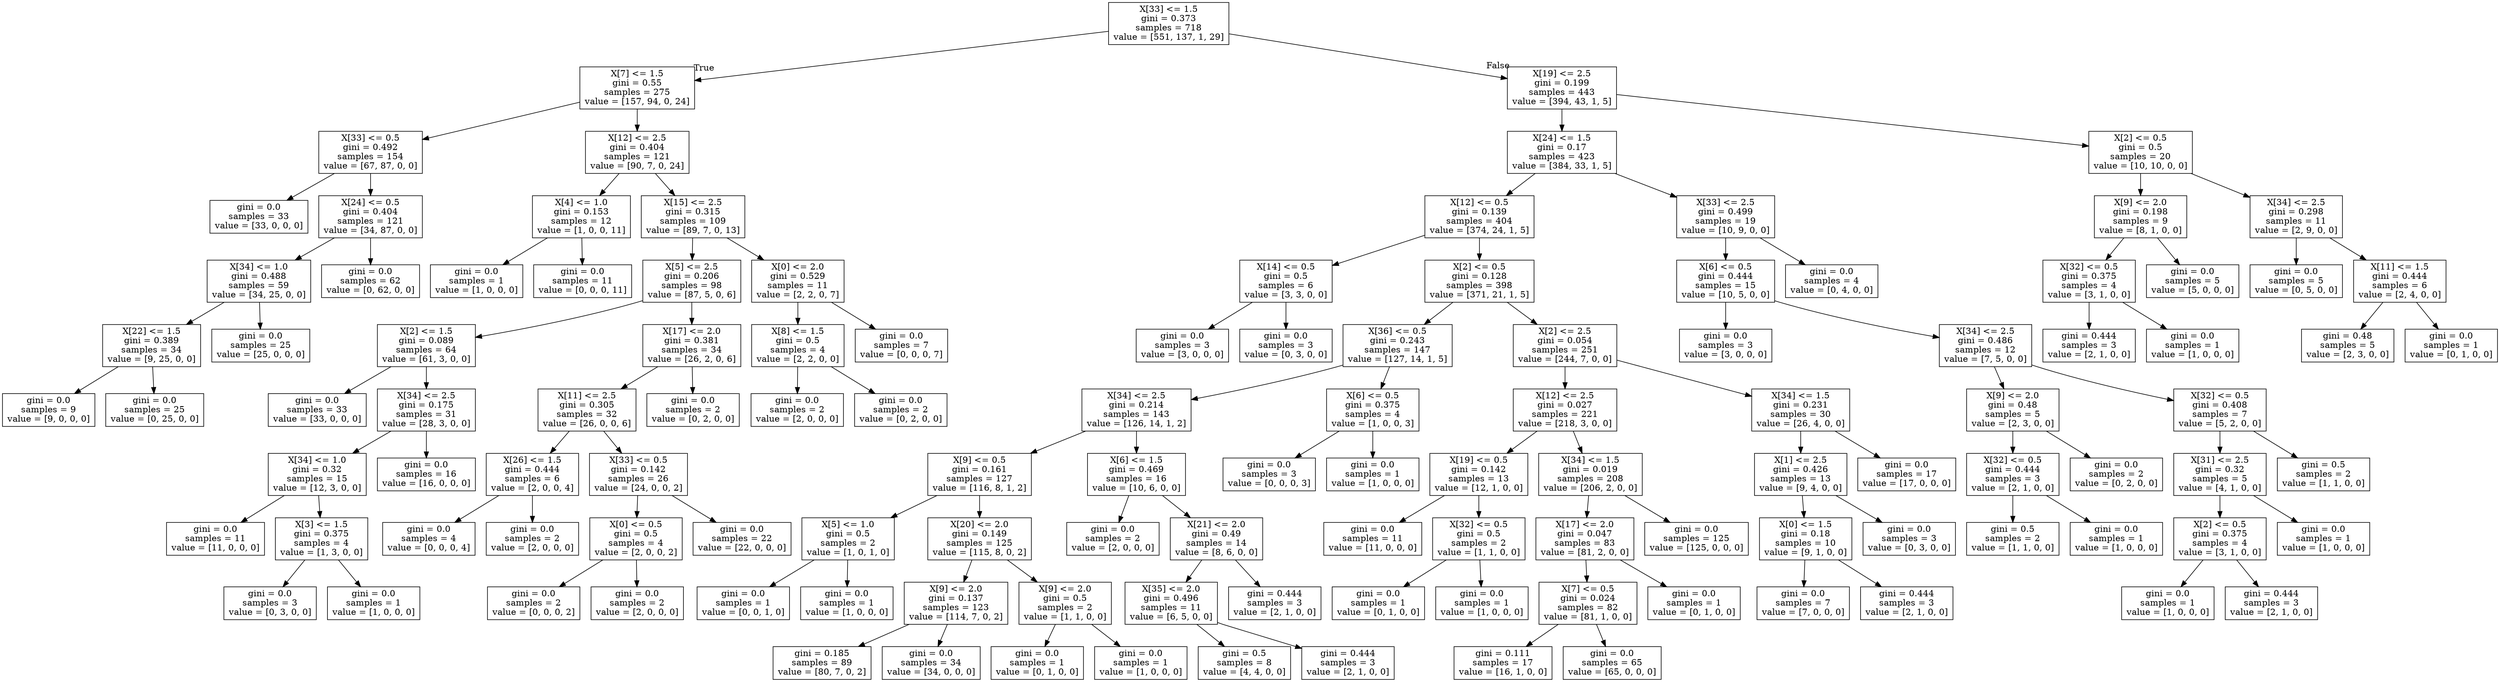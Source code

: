 digraph Tree {
node [shape=box] ;
0 [label="X[33] <= 1.5\ngini = 0.373\nsamples = 718\nvalue = [551, 137, 1, 29]"] ;
1 [label="X[7] <= 1.5\ngini = 0.55\nsamples = 275\nvalue = [157, 94, 0, 24]"] ;
0 -> 1 [labeldistance=2.5, labelangle=45, headlabel="True"] ;
2 [label="X[33] <= 0.5\ngini = 0.492\nsamples = 154\nvalue = [67, 87, 0, 0]"] ;
1 -> 2 ;
3 [label="gini = 0.0\nsamples = 33\nvalue = [33, 0, 0, 0]"] ;
2 -> 3 ;
4 [label="X[24] <= 0.5\ngini = 0.404\nsamples = 121\nvalue = [34, 87, 0, 0]"] ;
2 -> 4 ;
5 [label="X[34] <= 1.0\ngini = 0.488\nsamples = 59\nvalue = [34, 25, 0, 0]"] ;
4 -> 5 ;
6 [label="X[22] <= 1.5\ngini = 0.389\nsamples = 34\nvalue = [9, 25, 0, 0]"] ;
5 -> 6 ;
7 [label="gini = 0.0\nsamples = 9\nvalue = [9, 0, 0, 0]"] ;
6 -> 7 ;
8 [label="gini = 0.0\nsamples = 25\nvalue = [0, 25, 0, 0]"] ;
6 -> 8 ;
9 [label="gini = 0.0\nsamples = 25\nvalue = [25, 0, 0, 0]"] ;
5 -> 9 ;
10 [label="gini = 0.0\nsamples = 62\nvalue = [0, 62, 0, 0]"] ;
4 -> 10 ;
11 [label="X[12] <= 2.5\ngini = 0.404\nsamples = 121\nvalue = [90, 7, 0, 24]"] ;
1 -> 11 ;
12 [label="X[4] <= 1.0\ngini = 0.153\nsamples = 12\nvalue = [1, 0, 0, 11]"] ;
11 -> 12 ;
13 [label="gini = 0.0\nsamples = 1\nvalue = [1, 0, 0, 0]"] ;
12 -> 13 ;
14 [label="gini = 0.0\nsamples = 11\nvalue = [0, 0, 0, 11]"] ;
12 -> 14 ;
15 [label="X[15] <= 2.5\ngini = 0.315\nsamples = 109\nvalue = [89, 7, 0, 13]"] ;
11 -> 15 ;
16 [label="X[5] <= 2.5\ngini = 0.206\nsamples = 98\nvalue = [87, 5, 0, 6]"] ;
15 -> 16 ;
17 [label="X[2] <= 1.5\ngini = 0.089\nsamples = 64\nvalue = [61, 3, 0, 0]"] ;
16 -> 17 ;
18 [label="gini = 0.0\nsamples = 33\nvalue = [33, 0, 0, 0]"] ;
17 -> 18 ;
19 [label="X[34] <= 2.5\ngini = 0.175\nsamples = 31\nvalue = [28, 3, 0, 0]"] ;
17 -> 19 ;
20 [label="X[34] <= 1.0\ngini = 0.32\nsamples = 15\nvalue = [12, 3, 0, 0]"] ;
19 -> 20 ;
21 [label="gini = 0.0\nsamples = 11\nvalue = [11, 0, 0, 0]"] ;
20 -> 21 ;
22 [label="X[3] <= 1.5\ngini = 0.375\nsamples = 4\nvalue = [1, 3, 0, 0]"] ;
20 -> 22 ;
23 [label="gini = 0.0\nsamples = 3\nvalue = [0, 3, 0, 0]"] ;
22 -> 23 ;
24 [label="gini = 0.0\nsamples = 1\nvalue = [1, 0, 0, 0]"] ;
22 -> 24 ;
25 [label="gini = 0.0\nsamples = 16\nvalue = [16, 0, 0, 0]"] ;
19 -> 25 ;
26 [label="X[17] <= 2.0\ngini = 0.381\nsamples = 34\nvalue = [26, 2, 0, 6]"] ;
16 -> 26 ;
27 [label="X[11] <= 2.5\ngini = 0.305\nsamples = 32\nvalue = [26, 0, 0, 6]"] ;
26 -> 27 ;
28 [label="X[26] <= 1.5\ngini = 0.444\nsamples = 6\nvalue = [2, 0, 0, 4]"] ;
27 -> 28 ;
29 [label="gini = 0.0\nsamples = 4\nvalue = [0, 0, 0, 4]"] ;
28 -> 29 ;
30 [label="gini = 0.0\nsamples = 2\nvalue = [2, 0, 0, 0]"] ;
28 -> 30 ;
31 [label="X[33] <= 0.5\ngini = 0.142\nsamples = 26\nvalue = [24, 0, 0, 2]"] ;
27 -> 31 ;
32 [label="X[0] <= 0.5\ngini = 0.5\nsamples = 4\nvalue = [2, 0, 0, 2]"] ;
31 -> 32 ;
33 [label="gini = 0.0\nsamples = 2\nvalue = [0, 0, 0, 2]"] ;
32 -> 33 ;
34 [label="gini = 0.0\nsamples = 2\nvalue = [2, 0, 0, 0]"] ;
32 -> 34 ;
35 [label="gini = 0.0\nsamples = 22\nvalue = [22, 0, 0, 0]"] ;
31 -> 35 ;
36 [label="gini = 0.0\nsamples = 2\nvalue = [0, 2, 0, 0]"] ;
26 -> 36 ;
37 [label="X[0] <= 2.0\ngini = 0.529\nsamples = 11\nvalue = [2, 2, 0, 7]"] ;
15 -> 37 ;
38 [label="X[8] <= 1.5\ngini = 0.5\nsamples = 4\nvalue = [2, 2, 0, 0]"] ;
37 -> 38 ;
39 [label="gini = 0.0\nsamples = 2\nvalue = [2, 0, 0, 0]"] ;
38 -> 39 ;
40 [label="gini = 0.0\nsamples = 2\nvalue = [0, 2, 0, 0]"] ;
38 -> 40 ;
41 [label="gini = 0.0\nsamples = 7\nvalue = [0, 0, 0, 7]"] ;
37 -> 41 ;
42 [label="X[19] <= 2.5\ngini = 0.199\nsamples = 443\nvalue = [394, 43, 1, 5]"] ;
0 -> 42 [labeldistance=2.5, labelangle=-45, headlabel="False"] ;
43 [label="X[24] <= 1.5\ngini = 0.17\nsamples = 423\nvalue = [384, 33, 1, 5]"] ;
42 -> 43 ;
44 [label="X[12] <= 0.5\ngini = 0.139\nsamples = 404\nvalue = [374, 24, 1, 5]"] ;
43 -> 44 ;
45 [label="X[14] <= 0.5\ngini = 0.5\nsamples = 6\nvalue = [3, 3, 0, 0]"] ;
44 -> 45 ;
46 [label="gini = 0.0\nsamples = 3\nvalue = [3, 0, 0, 0]"] ;
45 -> 46 ;
47 [label="gini = 0.0\nsamples = 3\nvalue = [0, 3, 0, 0]"] ;
45 -> 47 ;
48 [label="X[2] <= 0.5\ngini = 0.128\nsamples = 398\nvalue = [371, 21, 1, 5]"] ;
44 -> 48 ;
49 [label="X[36] <= 0.5\ngini = 0.243\nsamples = 147\nvalue = [127, 14, 1, 5]"] ;
48 -> 49 ;
50 [label="X[34] <= 2.5\ngini = 0.214\nsamples = 143\nvalue = [126, 14, 1, 2]"] ;
49 -> 50 ;
51 [label="X[9] <= 0.5\ngini = 0.161\nsamples = 127\nvalue = [116, 8, 1, 2]"] ;
50 -> 51 ;
52 [label="X[5] <= 1.0\ngini = 0.5\nsamples = 2\nvalue = [1, 0, 1, 0]"] ;
51 -> 52 ;
53 [label="gini = 0.0\nsamples = 1\nvalue = [0, 0, 1, 0]"] ;
52 -> 53 ;
54 [label="gini = 0.0\nsamples = 1\nvalue = [1, 0, 0, 0]"] ;
52 -> 54 ;
55 [label="X[20] <= 2.0\ngini = 0.149\nsamples = 125\nvalue = [115, 8, 0, 2]"] ;
51 -> 55 ;
56 [label="X[9] <= 2.0\ngini = 0.137\nsamples = 123\nvalue = [114, 7, 0, 2]"] ;
55 -> 56 ;
57 [label="gini = 0.185\nsamples = 89\nvalue = [80, 7, 0, 2]"] ;
56 -> 57 ;
58 [label="gini = 0.0\nsamples = 34\nvalue = [34, 0, 0, 0]"] ;
56 -> 58 ;
59 [label="X[9] <= 2.0\ngini = 0.5\nsamples = 2\nvalue = [1, 1, 0, 0]"] ;
55 -> 59 ;
60 [label="gini = 0.0\nsamples = 1\nvalue = [0, 1, 0, 0]"] ;
59 -> 60 ;
61 [label="gini = 0.0\nsamples = 1\nvalue = [1, 0, 0, 0]"] ;
59 -> 61 ;
62 [label="X[6] <= 1.5\ngini = 0.469\nsamples = 16\nvalue = [10, 6, 0, 0]"] ;
50 -> 62 ;
63 [label="gini = 0.0\nsamples = 2\nvalue = [2, 0, 0, 0]"] ;
62 -> 63 ;
64 [label="X[21] <= 2.0\ngini = 0.49\nsamples = 14\nvalue = [8, 6, 0, 0]"] ;
62 -> 64 ;
65 [label="X[35] <= 2.0\ngini = 0.496\nsamples = 11\nvalue = [6, 5, 0, 0]"] ;
64 -> 65 ;
66 [label="gini = 0.5\nsamples = 8\nvalue = [4, 4, 0, 0]"] ;
65 -> 66 ;
67 [label="gini = 0.444\nsamples = 3\nvalue = [2, 1, 0, 0]"] ;
65 -> 67 ;
68 [label="gini = 0.444\nsamples = 3\nvalue = [2, 1, 0, 0]"] ;
64 -> 68 ;
69 [label="X[6] <= 0.5\ngini = 0.375\nsamples = 4\nvalue = [1, 0, 0, 3]"] ;
49 -> 69 ;
70 [label="gini = 0.0\nsamples = 3\nvalue = [0, 0, 0, 3]"] ;
69 -> 70 ;
71 [label="gini = 0.0\nsamples = 1\nvalue = [1, 0, 0, 0]"] ;
69 -> 71 ;
72 [label="X[2] <= 2.5\ngini = 0.054\nsamples = 251\nvalue = [244, 7, 0, 0]"] ;
48 -> 72 ;
73 [label="X[12] <= 2.5\ngini = 0.027\nsamples = 221\nvalue = [218, 3, 0, 0]"] ;
72 -> 73 ;
74 [label="X[19] <= 0.5\ngini = 0.142\nsamples = 13\nvalue = [12, 1, 0, 0]"] ;
73 -> 74 ;
75 [label="gini = 0.0\nsamples = 11\nvalue = [11, 0, 0, 0]"] ;
74 -> 75 ;
76 [label="X[32] <= 0.5\ngini = 0.5\nsamples = 2\nvalue = [1, 1, 0, 0]"] ;
74 -> 76 ;
77 [label="gini = 0.0\nsamples = 1\nvalue = [0, 1, 0, 0]"] ;
76 -> 77 ;
78 [label="gini = 0.0\nsamples = 1\nvalue = [1, 0, 0, 0]"] ;
76 -> 78 ;
79 [label="X[34] <= 1.5\ngini = 0.019\nsamples = 208\nvalue = [206, 2, 0, 0]"] ;
73 -> 79 ;
80 [label="X[17] <= 2.0\ngini = 0.047\nsamples = 83\nvalue = [81, 2, 0, 0]"] ;
79 -> 80 ;
81 [label="X[7] <= 0.5\ngini = 0.024\nsamples = 82\nvalue = [81, 1, 0, 0]"] ;
80 -> 81 ;
82 [label="gini = 0.111\nsamples = 17\nvalue = [16, 1, 0, 0]"] ;
81 -> 82 ;
83 [label="gini = 0.0\nsamples = 65\nvalue = [65, 0, 0, 0]"] ;
81 -> 83 ;
84 [label="gini = 0.0\nsamples = 1\nvalue = [0, 1, 0, 0]"] ;
80 -> 84 ;
85 [label="gini = 0.0\nsamples = 125\nvalue = [125, 0, 0, 0]"] ;
79 -> 85 ;
86 [label="X[34] <= 1.5\ngini = 0.231\nsamples = 30\nvalue = [26, 4, 0, 0]"] ;
72 -> 86 ;
87 [label="X[1] <= 2.5\ngini = 0.426\nsamples = 13\nvalue = [9, 4, 0, 0]"] ;
86 -> 87 ;
88 [label="X[0] <= 1.5\ngini = 0.18\nsamples = 10\nvalue = [9, 1, 0, 0]"] ;
87 -> 88 ;
89 [label="gini = 0.0\nsamples = 7\nvalue = [7, 0, 0, 0]"] ;
88 -> 89 ;
90 [label="gini = 0.444\nsamples = 3\nvalue = [2, 1, 0, 0]"] ;
88 -> 90 ;
91 [label="gini = 0.0\nsamples = 3\nvalue = [0, 3, 0, 0]"] ;
87 -> 91 ;
92 [label="gini = 0.0\nsamples = 17\nvalue = [17, 0, 0, 0]"] ;
86 -> 92 ;
93 [label="X[33] <= 2.5\ngini = 0.499\nsamples = 19\nvalue = [10, 9, 0, 0]"] ;
43 -> 93 ;
94 [label="X[6] <= 0.5\ngini = 0.444\nsamples = 15\nvalue = [10, 5, 0, 0]"] ;
93 -> 94 ;
95 [label="gini = 0.0\nsamples = 3\nvalue = [3, 0, 0, 0]"] ;
94 -> 95 ;
96 [label="X[34] <= 2.5\ngini = 0.486\nsamples = 12\nvalue = [7, 5, 0, 0]"] ;
94 -> 96 ;
97 [label="X[9] <= 2.0\ngini = 0.48\nsamples = 5\nvalue = [2, 3, 0, 0]"] ;
96 -> 97 ;
98 [label="X[32] <= 0.5\ngini = 0.444\nsamples = 3\nvalue = [2, 1, 0, 0]"] ;
97 -> 98 ;
99 [label="gini = 0.5\nsamples = 2\nvalue = [1, 1, 0, 0]"] ;
98 -> 99 ;
100 [label="gini = 0.0\nsamples = 1\nvalue = [1, 0, 0, 0]"] ;
98 -> 100 ;
101 [label="gini = 0.0\nsamples = 2\nvalue = [0, 2, 0, 0]"] ;
97 -> 101 ;
102 [label="X[32] <= 0.5\ngini = 0.408\nsamples = 7\nvalue = [5, 2, 0, 0]"] ;
96 -> 102 ;
103 [label="X[31] <= 2.5\ngini = 0.32\nsamples = 5\nvalue = [4, 1, 0, 0]"] ;
102 -> 103 ;
104 [label="X[2] <= 0.5\ngini = 0.375\nsamples = 4\nvalue = [3, 1, 0, 0]"] ;
103 -> 104 ;
105 [label="gini = 0.0\nsamples = 1\nvalue = [1, 0, 0, 0]"] ;
104 -> 105 ;
106 [label="gini = 0.444\nsamples = 3\nvalue = [2, 1, 0, 0]"] ;
104 -> 106 ;
107 [label="gini = 0.0\nsamples = 1\nvalue = [1, 0, 0, 0]"] ;
103 -> 107 ;
108 [label="gini = 0.5\nsamples = 2\nvalue = [1, 1, 0, 0]"] ;
102 -> 108 ;
109 [label="gini = 0.0\nsamples = 4\nvalue = [0, 4, 0, 0]"] ;
93 -> 109 ;
110 [label="X[2] <= 0.5\ngini = 0.5\nsamples = 20\nvalue = [10, 10, 0, 0]"] ;
42 -> 110 ;
111 [label="X[9] <= 2.0\ngini = 0.198\nsamples = 9\nvalue = [8, 1, 0, 0]"] ;
110 -> 111 ;
112 [label="X[32] <= 0.5\ngini = 0.375\nsamples = 4\nvalue = [3, 1, 0, 0]"] ;
111 -> 112 ;
113 [label="gini = 0.444\nsamples = 3\nvalue = [2, 1, 0, 0]"] ;
112 -> 113 ;
114 [label="gini = 0.0\nsamples = 1\nvalue = [1, 0, 0, 0]"] ;
112 -> 114 ;
115 [label="gini = 0.0\nsamples = 5\nvalue = [5, 0, 0, 0]"] ;
111 -> 115 ;
116 [label="X[34] <= 2.5\ngini = 0.298\nsamples = 11\nvalue = [2, 9, 0, 0]"] ;
110 -> 116 ;
117 [label="gini = 0.0\nsamples = 5\nvalue = [0, 5, 0, 0]"] ;
116 -> 117 ;
118 [label="X[11] <= 1.5\ngini = 0.444\nsamples = 6\nvalue = [2, 4, 0, 0]"] ;
116 -> 118 ;
119 [label="gini = 0.48\nsamples = 5\nvalue = [2, 3, 0, 0]"] ;
118 -> 119 ;
120 [label="gini = 0.0\nsamples = 1\nvalue = [0, 1, 0, 0]"] ;
118 -> 120 ;
}
